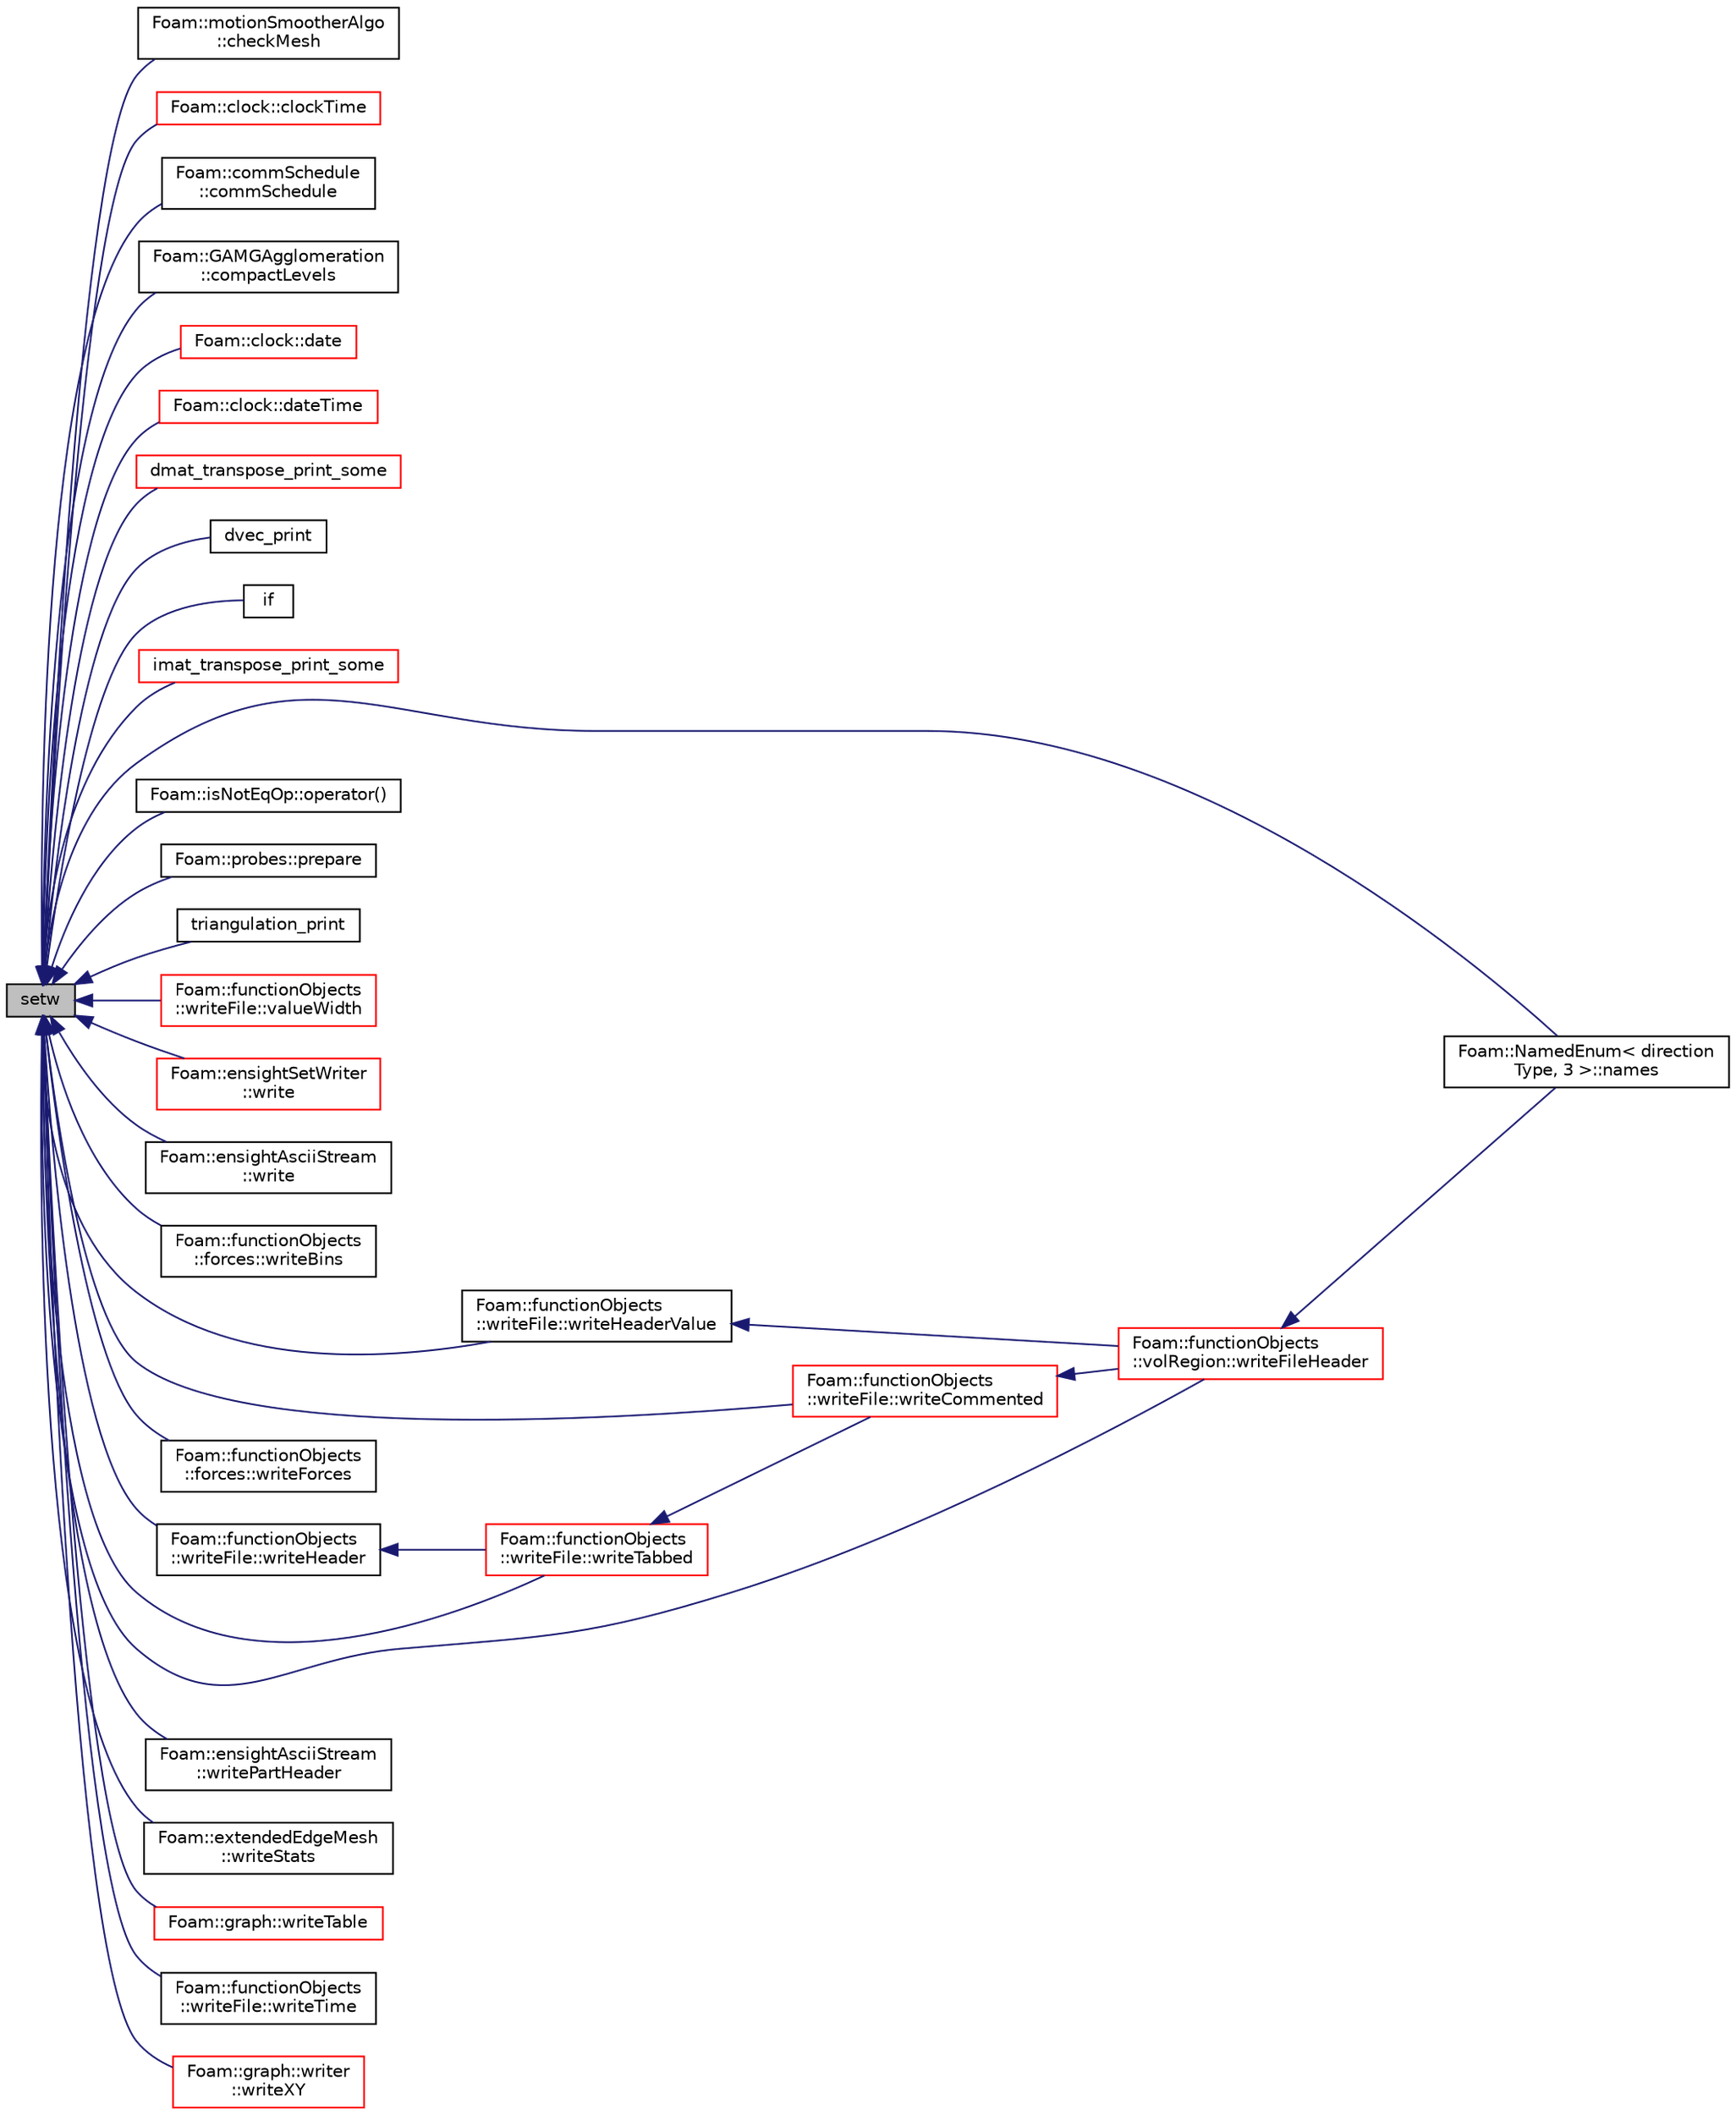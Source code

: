 digraph "setw"
{
  bgcolor="transparent";
  edge [fontname="Helvetica",fontsize="10",labelfontname="Helvetica",labelfontsize="10"];
  node [fontname="Helvetica",fontsize="10",shape=record];
  rankdir="LR";
  Node25019 [label="setw",height=0.2,width=0.4,color="black", fillcolor="grey75", style="filled", fontcolor="black"];
  Node25019 -> Node25020 [dir="back",color="midnightblue",fontsize="10",style="solid",fontname="Helvetica"];
  Node25020 [label="Foam::motionSmootherAlgo\l::checkMesh",height=0.2,width=0.4,color="black",URL="$a22297.html#a078476cf74c48ec612d310bebc06f0f0",tooltip="Check (subset of mesh including baffles) with mesh settings. "];
  Node25019 -> Node25021 [dir="back",color="midnightblue",fontsize="10",style="solid",fontname="Helvetica"];
  Node25021 [label="Foam::clock::clockTime",height=0.2,width=0.4,color="red",URL="$a27777.html#a716145c4eae38fe6388b4c2b6eb3b576",tooltip="Return the current wall-clock time as a string. "];
  Node25019 -> Node25028 [dir="back",color="midnightblue",fontsize="10",style="solid",fontname="Helvetica"];
  Node25028 [label="Foam::commSchedule\l::commSchedule",height=0.2,width=0.4,color="black",URL="$a28765.html#a1437bad1028054476a2c9d03fab24a7e",tooltip="Construct from wanted communication. Wanted communication is between. "];
  Node25019 -> Node25029 [dir="back",color="midnightblue",fontsize="10",style="solid",fontname="Helvetica"];
  Node25029 [label="Foam::GAMGAgglomeration\l::compactLevels",height=0.2,width=0.4,color="black",URL="$a28013.html#a7aa50f494f31bbb03ef092eeedd906e0",tooltip="Shrink the number of levels to that specified. "];
  Node25019 -> Node25030 [dir="back",color="midnightblue",fontsize="10",style="solid",fontname="Helvetica"];
  Node25030 [label="Foam::clock::date",height=0.2,width=0.4,color="red",URL="$a27777.html#a85937959bc3f366942ea89fe679d22d0",tooltip="Return the current wall-clock date as a string. "];
  Node25019 -> Node25031 [dir="back",color="midnightblue",fontsize="10",style="solid",fontname="Helvetica"];
  Node25031 [label="Foam::clock::dateTime",height=0.2,width=0.4,color="red",URL="$a27777.html#a634bbc3b8e07db90bfa7b628bc3b46b0",tooltip="Return the current wall-clock date/time as a string. "];
  Node25019 -> Node25042 [dir="back",color="midnightblue",fontsize="10",style="solid",fontname="Helvetica"];
  Node25042 [label="dmat_transpose_print_some",height=0.2,width=0.4,color="red",URL="$a08942.html#a8287e1ce47b22e5a7dc1e3d950ab6ce2"];
  Node25019 -> Node25045 [dir="back",color="midnightblue",fontsize="10",style="solid",fontname="Helvetica"];
  Node25045 [label="dvec_print",height=0.2,width=0.4,color="black",URL="$a08942.html#a13c42c98b6109f9bbc304054151791f1"];
  Node25019 -> Node25046 [dir="back",color="midnightblue",fontsize="10",style="solid",fontname="Helvetica"];
  Node25046 [label="if",height=0.2,width=0.4,color="black",URL="$a19265.html#a845ed54de93926ce4702da9469c2b35f"];
  Node25019 -> Node25047 [dir="back",color="midnightblue",fontsize="10",style="solid",fontname="Helvetica"];
  Node25047 [label="imat_transpose_print_some",height=0.2,width=0.4,color="red",URL="$a08942.html#a63cb70ea9628453f6d4eda3c1bd6ff67"];
  Node25019 -> Node25049 [dir="back",color="midnightblue",fontsize="10",style="solid",fontname="Helvetica"];
  Node25049 [label="Foam::NamedEnum\< direction\lType, 3 \>::names",height=0.2,width=0.4,color="black",URL="$a27113.html#a7350da3a0edd92cd11e6c479c9967dc8"];
  Node25019 -> Node25050 [dir="back",color="midnightblue",fontsize="10",style="solid",fontname="Helvetica"];
  Node25050 [label="Foam::isNotEqOp::operator()",height=0.2,width=0.4,color="black",URL="$a30549.html#a01862be47ab4909fe7ca306a60a0b067"];
  Node25019 -> Node25051 [dir="back",color="midnightblue",fontsize="10",style="solid",fontname="Helvetica"];
  Node25051 [label="Foam::probes::prepare",height=0.2,width=0.4,color="black",URL="$a30541.html#a5e55cd815681cedddeb894b90ef68173",tooltip="Classify field type and Open/close file streams,. "];
  Node25019 -> Node25044 [dir="back",color="midnightblue",fontsize="10",style="solid",fontname="Helvetica"];
  Node25044 [label="triangulation_print",height=0.2,width=0.4,color="black",URL="$a08942.html#a7ee1a759ec5ec42ab155668bab34297d"];
  Node25019 -> Node25052 [dir="back",color="midnightblue",fontsize="10",style="solid",fontname="Helvetica"];
  Node25052 [label="Foam::functionObjects\l::writeFile::valueWidth",height=0.2,width=0.4,color="red",URL="$a27245.html#a57020e80e0a62592e696161e9d5ff261",tooltip="Return the value width when writing to stream with optional offset. "];
  Node25019 -> Node25054 [dir="back",color="midnightblue",fontsize="10",style="solid",fontname="Helvetica"];
  Node25054 [label="Foam::ensightSetWriter\l::write",height=0.2,width=0.4,color="red",URL="$a22621.html#ae25e717f0b4f16f583638020a1a090ec",tooltip="General entry point for writing. "];
  Node25019 -> Node25057 [dir="back",color="midnightblue",fontsize="10",style="solid",fontname="Helvetica"];
  Node25057 [label="Foam::ensightAsciiStream\l::write",height=0.2,width=0.4,color="black",URL="$a32765.html#a6ed6f22975d4ec8f6b5348c0cf0eb603"];
  Node25019 -> Node25058 [dir="back",color="midnightblue",fontsize="10",style="solid",fontname="Helvetica"];
  Node25058 [label="Foam::functionObjects\l::forces::writeBins",height=0.2,width=0.4,color="black",URL="$a24365.html#a84f627caf8d3d82b9662d59fccd596e5",tooltip="Helper function to write bin data. "];
  Node25019 -> Node25059 [dir="back",color="midnightblue",fontsize="10",style="solid",fontname="Helvetica"];
  Node25059 [label="Foam::functionObjects\l::writeFile::writeCommented",height=0.2,width=0.4,color="red",URL="$a27245.html#aa95016de4648a20980e42fb08415ef18",tooltip="Write a commented string to stream. "];
  Node25059 -> Node25060 [dir="back",color="midnightblue",fontsize="10",style="solid",fontname="Helvetica"];
  Node25060 [label="Foam::functionObjects\l::volRegion::writeFileHeader",height=0.2,width=0.4,color="red",URL="$a23441.html#a0f86fd71532d699e40f4307d6165579a",tooltip="Output file header information. "];
  Node25060 -> Node25049 [dir="back",color="midnightblue",fontsize="10",style="solid",fontname="Helvetica"];
  Node25019 -> Node25060 [dir="back",color="midnightblue",fontsize="10",style="solid",fontname="Helvetica"];
  Node25019 -> Node25083 [dir="back",color="midnightblue",fontsize="10",style="solid",fontname="Helvetica"];
  Node25083 [label="Foam::functionObjects\l::forces::writeForces",height=0.2,width=0.4,color="black",URL="$a24365.html#ac8a9266e2970aa83cfdb672c4c1b3ce4",tooltip="Helper function to write force data. "];
  Node25019 -> Node25081 [dir="back",color="midnightblue",fontsize="10",style="solid",fontname="Helvetica"];
  Node25081 [label="Foam::functionObjects\l::writeFile::writeHeader",height=0.2,width=0.4,color="black",URL="$a27245.html#a5f851657bd4e2aab2eab213f4d60e403",tooltip="Write a commented header to stream. "];
  Node25081 -> Node25079 [dir="back",color="midnightblue",fontsize="10",style="solid",fontname="Helvetica"];
  Node25079 [label="Foam::functionObjects\l::writeFile::writeTabbed",height=0.2,width=0.4,color="red",URL="$a27245.html#a2e6c1a957c47ad0b5b36a79a3a4e7d39",tooltip="Write a tabbed string to stream. "];
  Node25079 -> Node25059 [dir="back",color="midnightblue",fontsize="10",style="solid",fontname="Helvetica"];
  Node25019 -> Node25084 [dir="back",color="midnightblue",fontsize="10",style="solid",fontname="Helvetica"];
  Node25084 [label="Foam::functionObjects\l::writeFile::writeHeaderValue",height=0.2,width=0.4,color="black",URL="$a27245.html#a3f1d1bdc9fa2df566cff8a4b21666c24",tooltip="Write a (commented) header property and value pair. "];
  Node25084 -> Node25060 [dir="back",color="midnightblue",fontsize="10",style="solid",fontname="Helvetica"];
  Node25019 -> Node25085 [dir="back",color="midnightblue",fontsize="10",style="solid",fontname="Helvetica"];
  Node25085 [label="Foam::ensightAsciiStream\l::writePartHeader",height=0.2,width=0.4,color="black",URL="$a32765.html#af524be71bf0696ed2ef5d759ddc58eb7"];
  Node25019 -> Node25086 [dir="back",color="midnightblue",fontsize="10",style="solid",fontname="Helvetica"];
  Node25086 [label="Foam::extendedEdgeMesh\l::writeStats",height=0.2,width=0.4,color="black",URL="$a22549.html#abcdb99a5c0073642de36f2a8b03e92c2",tooltip="Dump some information. "];
  Node25019 -> Node25079 [dir="back",color="midnightblue",fontsize="10",style="solid",fontname="Helvetica"];
  Node25019 -> Node25087 [dir="back",color="midnightblue",fontsize="10",style="solid",fontname="Helvetica"];
  Node25087 [label="Foam::graph::writeTable",height=0.2,width=0.4,color="red",URL="$a27813.html#aac70ada17106ff8fb0a4bb6eb6351bbc",tooltip="Write out graph data as a simple table. "];
  Node25019 -> Node25082 [dir="back",color="midnightblue",fontsize="10",style="solid",fontname="Helvetica"];
  Node25082 [label="Foam::functionObjects\l::writeFile::writeTime",height=0.2,width=0.4,color="black",URL="$a27245.html#a2a6e19b9f5deb734576734e3adc60cfa",tooltip="Write the current time to stream. "];
  Node25019 -> Node25094 [dir="back",color="midnightblue",fontsize="10",style="solid",fontname="Helvetica"];
  Node25094 [label="Foam::graph::writer\l::writeXY",height=0.2,width=0.4,color="red",URL="$a27821.html#a0f9940f03bd266a96e1723c6c4f642d0"];
}
